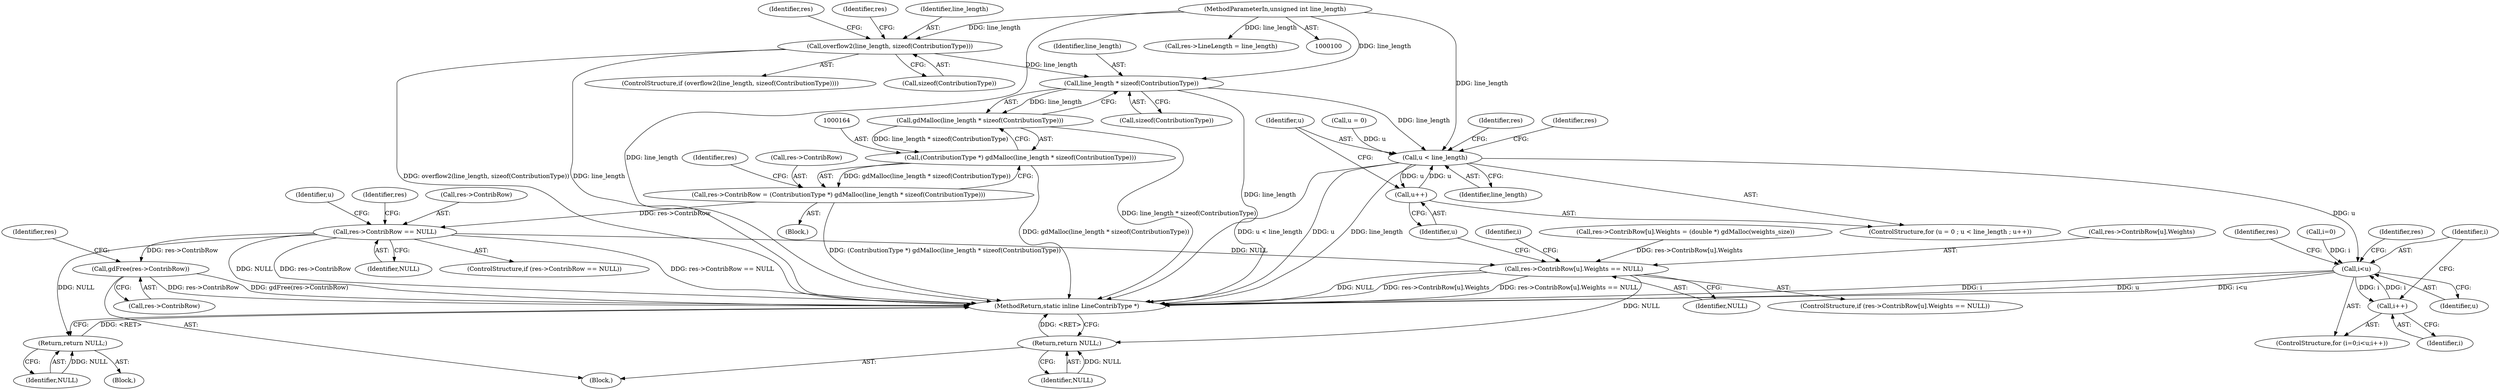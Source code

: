 digraph "0_libgd_60bfb401ad5a4a8ae995dcd36372fe15c71e1a35@API" {
"1000166" [label="(Call,line_length * sizeof(ContributionType))"];
"1000150" [label="(Call,overflow2(line_length, sizeof(ContributionType)))"];
"1000101" [label="(MethodParameterIn,unsigned int line_length)"];
"1000165" [label="(Call,gdMalloc(line_length * sizeof(ContributionType)))"];
"1000163" [label="(Call,(ContributionType *) gdMalloc(line_length * sizeof(ContributionType)))"];
"1000159" [label="(Call,res->ContribRow = (ContributionType *) gdMalloc(line_length * sizeof(ContributionType)))"];
"1000171" [label="(Call,res->ContribRow == NULL)"];
"1000179" [label="(Return,return NULL;)"];
"1000204" [label="(Call,res->ContribRow[u].Weights == NULL)"];
"1000239" [label="(Return,return NULL;)"];
"1000233" [label="(Call,gdFree(res->ContribRow))"];
"1000185" [label="(Call,u < line_length)"];
"1000188" [label="(Call,u++)"];
"1000219" [label="(Call,i<u)"];
"1000222" [label="(Call,i++)"];
"1000160" [label="(Call,res->ContribRow)"];
"1000195" [label="(Identifier,res)"];
"1000223" [label="(Identifier,i)"];
"1000204" [label="(Call,res->ContribRow[u].Weights == NULL)"];
"1000185" [label="(Call,u < line_length)"];
"1000151" [label="(Identifier,line_length)"];
"1000187" [label="(Identifier,line_length)"];
"1000179" [label="(Return,return NULL;)"];
"1000233" [label="(Call,gdFree(res->ContribRow))"];
"1000216" [label="(Call,i=0)"];
"1000172" [label="(Call,res->ContribRow)"];
"1000183" [label="(Identifier,u)"];
"1000239" [label="(Return,return NULL;)"];
"1000178" [label="(Identifier,res)"];
"1000234" [label="(Call,res->ContribRow)"];
"1000103" [label="(Block,)"];
"1000168" [label="(Call,sizeof(ContributionType))"];
"1000180" [label="(Identifier,NULL)"];
"1000221" [label="(Identifier,u)"];
"1000171" [label="(Call,res->ContribRow == NULL)"];
"1000242" [label="(Identifier,res)"];
"1000219" [label="(Call,i<u)"];
"1000175" [label="(Identifier,NULL)"];
"1000220" [label="(Identifier,i)"];
"1000238" [label="(Identifier,res)"];
"1000176" [label="(Block,)"];
"1000101" [label="(MethodParameterIn,unsigned int line_length)"];
"1000161" [label="(Identifier,res)"];
"1000215" [label="(ControlStructure,for (i=0;i<u;i++))"];
"1000235" [label="(Identifier,res)"];
"1000205" [label="(Call,res->ContribRow[u].Weights)"];
"1000150" [label="(Call,overflow2(line_length, sizeof(ContributionType)))"];
"1000156" [label="(Identifier,res)"];
"1000212" [label="(Identifier,NULL)"];
"1000188" [label="(Call,u++)"];
"1000181" [label="(ControlStructure,for (u = 0 ; u < line_length ; u++))"];
"1000144" [label="(Call,res->LineLength = line_length)"];
"1000149" [label="(ControlStructure,if (overflow2(line_length, sizeof(ContributionType))))"];
"1000159" [label="(Call,res->ContribRow = (ContributionType *) gdMalloc(line_length * sizeof(ContributionType)))"];
"1000229" [label="(Identifier,res)"];
"1000163" [label="(Call,(ContributionType *) gdMalloc(line_length * sizeof(ContributionType)))"];
"1000217" [label="(Identifier,i)"];
"1000213" [label="(Block,)"];
"1000182" [label="(Call,u = 0)"];
"1000203" [label="(ControlStructure,if (res->ContribRow[u].Weights == NULL))"];
"1000166" [label="(Call,line_length * sizeof(ContributionType))"];
"1000152" [label="(Call,sizeof(ContributionType))"];
"1000243" [label="(MethodReturn,static inline LineContribType *)"];
"1000165" [label="(Call,gdMalloc(line_length * sizeof(ContributionType)))"];
"1000189" [label="(Identifier,u)"];
"1000191" [label="(Call,res->ContribRow[u].Weights = (double *) gdMalloc(weights_size))"];
"1000240" [label="(Identifier,NULL)"];
"1000173" [label="(Identifier,res)"];
"1000170" [label="(ControlStructure,if (res->ContribRow == NULL))"];
"1000186" [label="(Identifier,u)"];
"1000167" [label="(Identifier,line_length)"];
"1000222" [label="(Call,i++)"];
"1000166" -> "1000165"  [label="AST: "];
"1000166" -> "1000168"  [label="CFG: "];
"1000167" -> "1000166"  [label="AST: "];
"1000168" -> "1000166"  [label="AST: "];
"1000165" -> "1000166"  [label="CFG: "];
"1000166" -> "1000243"  [label="DDG: line_length"];
"1000166" -> "1000165"  [label="DDG: line_length"];
"1000150" -> "1000166"  [label="DDG: line_length"];
"1000101" -> "1000166"  [label="DDG: line_length"];
"1000166" -> "1000185"  [label="DDG: line_length"];
"1000150" -> "1000149"  [label="AST: "];
"1000150" -> "1000152"  [label="CFG: "];
"1000151" -> "1000150"  [label="AST: "];
"1000152" -> "1000150"  [label="AST: "];
"1000156" -> "1000150"  [label="CFG: "];
"1000161" -> "1000150"  [label="CFG: "];
"1000150" -> "1000243"  [label="DDG: line_length"];
"1000150" -> "1000243"  [label="DDG: overflow2(line_length, sizeof(ContributionType))"];
"1000101" -> "1000150"  [label="DDG: line_length"];
"1000101" -> "1000100"  [label="AST: "];
"1000101" -> "1000243"  [label="DDG: line_length"];
"1000101" -> "1000144"  [label="DDG: line_length"];
"1000101" -> "1000185"  [label="DDG: line_length"];
"1000165" -> "1000163"  [label="AST: "];
"1000163" -> "1000165"  [label="CFG: "];
"1000165" -> "1000243"  [label="DDG: line_length * sizeof(ContributionType)"];
"1000165" -> "1000163"  [label="DDG: line_length * sizeof(ContributionType)"];
"1000163" -> "1000159"  [label="AST: "];
"1000164" -> "1000163"  [label="AST: "];
"1000159" -> "1000163"  [label="CFG: "];
"1000163" -> "1000243"  [label="DDG: gdMalloc(line_length * sizeof(ContributionType))"];
"1000163" -> "1000159"  [label="DDG: gdMalloc(line_length * sizeof(ContributionType))"];
"1000159" -> "1000103"  [label="AST: "];
"1000160" -> "1000159"  [label="AST: "];
"1000173" -> "1000159"  [label="CFG: "];
"1000159" -> "1000243"  [label="DDG: (ContributionType *) gdMalloc(line_length * sizeof(ContributionType))"];
"1000159" -> "1000171"  [label="DDG: res->ContribRow"];
"1000171" -> "1000170"  [label="AST: "];
"1000171" -> "1000175"  [label="CFG: "];
"1000172" -> "1000171"  [label="AST: "];
"1000175" -> "1000171"  [label="AST: "];
"1000178" -> "1000171"  [label="CFG: "];
"1000183" -> "1000171"  [label="CFG: "];
"1000171" -> "1000243"  [label="DDG: res->ContribRow"];
"1000171" -> "1000243"  [label="DDG: res->ContribRow == NULL"];
"1000171" -> "1000243"  [label="DDG: NULL"];
"1000171" -> "1000179"  [label="DDG: NULL"];
"1000171" -> "1000204"  [label="DDG: NULL"];
"1000171" -> "1000233"  [label="DDG: res->ContribRow"];
"1000179" -> "1000176"  [label="AST: "];
"1000179" -> "1000180"  [label="CFG: "];
"1000180" -> "1000179"  [label="AST: "];
"1000243" -> "1000179"  [label="CFG: "];
"1000179" -> "1000243"  [label="DDG: <RET>"];
"1000180" -> "1000179"  [label="DDG: NULL"];
"1000204" -> "1000203"  [label="AST: "];
"1000204" -> "1000212"  [label="CFG: "];
"1000205" -> "1000204"  [label="AST: "];
"1000212" -> "1000204"  [label="AST: "];
"1000217" -> "1000204"  [label="CFG: "];
"1000189" -> "1000204"  [label="CFG: "];
"1000204" -> "1000243"  [label="DDG: NULL"];
"1000204" -> "1000243"  [label="DDG: res->ContribRow[u].Weights"];
"1000204" -> "1000243"  [label="DDG: res->ContribRow[u].Weights == NULL"];
"1000191" -> "1000204"  [label="DDG: res->ContribRow[u].Weights"];
"1000204" -> "1000239"  [label="DDG: NULL"];
"1000239" -> "1000213"  [label="AST: "];
"1000239" -> "1000240"  [label="CFG: "];
"1000240" -> "1000239"  [label="AST: "];
"1000243" -> "1000239"  [label="CFG: "];
"1000239" -> "1000243"  [label="DDG: <RET>"];
"1000240" -> "1000239"  [label="DDG: NULL"];
"1000233" -> "1000213"  [label="AST: "];
"1000233" -> "1000234"  [label="CFG: "];
"1000234" -> "1000233"  [label="AST: "];
"1000238" -> "1000233"  [label="CFG: "];
"1000233" -> "1000243"  [label="DDG: gdFree(res->ContribRow)"];
"1000233" -> "1000243"  [label="DDG: res->ContribRow"];
"1000185" -> "1000181"  [label="AST: "];
"1000185" -> "1000187"  [label="CFG: "];
"1000186" -> "1000185"  [label="AST: "];
"1000187" -> "1000185"  [label="AST: "];
"1000195" -> "1000185"  [label="CFG: "];
"1000242" -> "1000185"  [label="CFG: "];
"1000185" -> "1000243"  [label="DDG: u < line_length"];
"1000185" -> "1000243"  [label="DDG: u"];
"1000185" -> "1000243"  [label="DDG: line_length"];
"1000188" -> "1000185"  [label="DDG: u"];
"1000182" -> "1000185"  [label="DDG: u"];
"1000185" -> "1000188"  [label="DDG: u"];
"1000185" -> "1000219"  [label="DDG: u"];
"1000188" -> "1000181"  [label="AST: "];
"1000188" -> "1000189"  [label="CFG: "];
"1000189" -> "1000188"  [label="AST: "];
"1000186" -> "1000188"  [label="CFG: "];
"1000219" -> "1000215"  [label="AST: "];
"1000219" -> "1000221"  [label="CFG: "];
"1000220" -> "1000219"  [label="AST: "];
"1000221" -> "1000219"  [label="AST: "];
"1000229" -> "1000219"  [label="CFG: "];
"1000235" -> "1000219"  [label="CFG: "];
"1000219" -> "1000243"  [label="DDG: u"];
"1000219" -> "1000243"  [label="DDG: i<u"];
"1000219" -> "1000243"  [label="DDG: i"];
"1000222" -> "1000219"  [label="DDG: i"];
"1000216" -> "1000219"  [label="DDG: i"];
"1000219" -> "1000222"  [label="DDG: i"];
"1000222" -> "1000215"  [label="AST: "];
"1000222" -> "1000223"  [label="CFG: "];
"1000223" -> "1000222"  [label="AST: "];
"1000220" -> "1000222"  [label="CFG: "];
}
